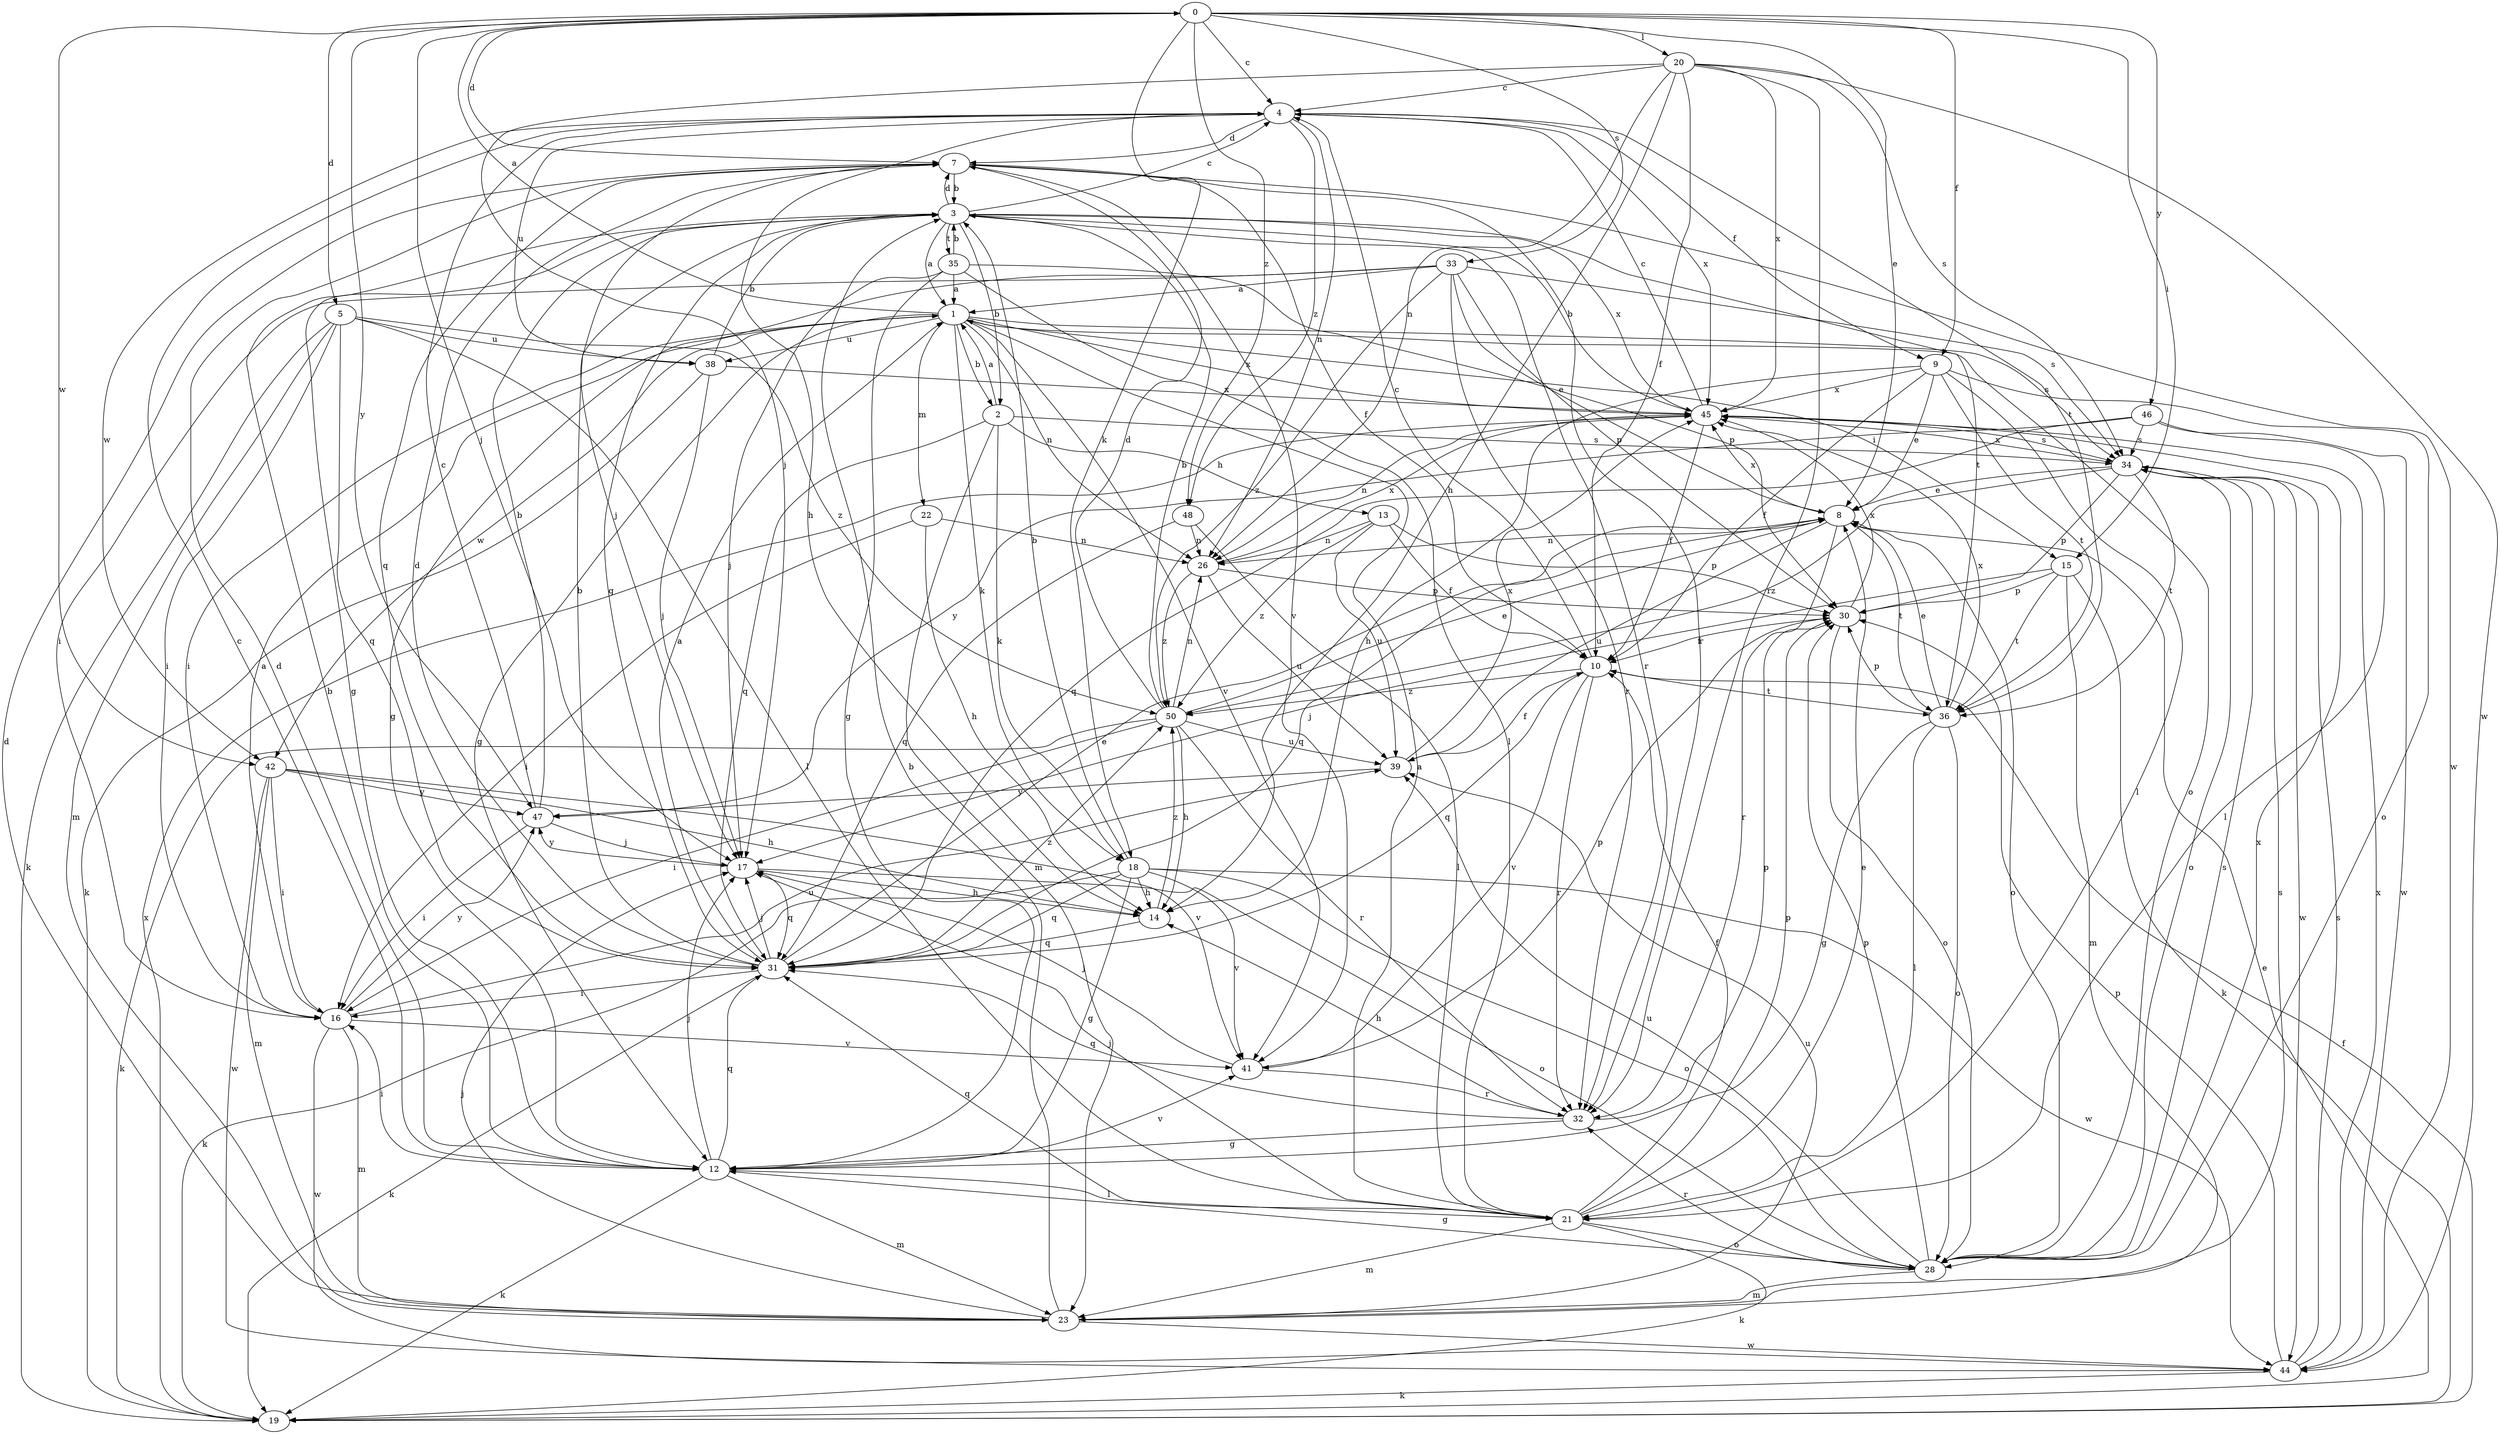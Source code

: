 strict digraph  {
0;
1;
2;
3;
4;
5;
7;
8;
9;
10;
12;
13;
14;
15;
16;
17;
18;
19;
20;
21;
22;
23;
26;
28;
30;
31;
32;
33;
34;
35;
36;
38;
39;
41;
42;
44;
45;
46;
47;
48;
50;
0 -> 4  [label=c];
0 -> 5  [label=d];
0 -> 7  [label=d];
0 -> 8  [label=e];
0 -> 9  [label=f];
0 -> 15  [label=i];
0 -> 17  [label=j];
0 -> 18  [label=k];
0 -> 20  [label=l];
0 -> 33  [label=s];
0 -> 42  [label=w];
0 -> 46  [label=y];
0 -> 47  [label=y];
0 -> 48  [label=z];
1 -> 0  [label=a];
1 -> 2  [label=b];
1 -> 12  [label=g];
1 -> 15  [label=i];
1 -> 16  [label=i];
1 -> 18  [label=k];
1 -> 22  [label=m];
1 -> 26  [label=n];
1 -> 28  [label=o];
1 -> 34  [label=s];
1 -> 38  [label=u];
1 -> 41  [label=v];
1 -> 42  [label=w];
1 -> 45  [label=x];
2 -> 1  [label=a];
2 -> 13  [label=h];
2 -> 18  [label=k];
2 -> 23  [label=m];
2 -> 31  [label=q];
2 -> 34  [label=s];
3 -> 1  [label=a];
3 -> 2  [label=b];
3 -> 4  [label=c];
3 -> 7  [label=d];
3 -> 12  [label=g];
3 -> 31  [label=q];
3 -> 32  [label=r];
3 -> 35  [label=t];
3 -> 36  [label=t];
3 -> 45  [label=x];
4 -> 7  [label=d];
4 -> 9  [label=f];
4 -> 14  [label=h];
4 -> 26  [label=n];
4 -> 36  [label=t];
4 -> 38  [label=u];
4 -> 42  [label=w];
4 -> 45  [label=x];
4 -> 48  [label=z];
5 -> 16  [label=i];
5 -> 19  [label=k];
5 -> 21  [label=l];
5 -> 23  [label=m];
5 -> 31  [label=q];
5 -> 38  [label=u];
5 -> 50  [label=z];
7 -> 3  [label=b];
7 -> 10  [label=f];
7 -> 17  [label=j];
7 -> 31  [label=q];
7 -> 32  [label=r];
7 -> 41  [label=v];
7 -> 44  [label=w];
8 -> 26  [label=n];
8 -> 28  [label=o];
8 -> 31  [label=q];
8 -> 32  [label=r];
8 -> 36  [label=t];
8 -> 39  [label=u];
8 -> 45  [label=x];
9 -> 8  [label=e];
9 -> 10  [label=f];
9 -> 14  [label=h];
9 -> 21  [label=l];
9 -> 28  [label=o];
9 -> 36  [label=t];
9 -> 45  [label=x];
10 -> 4  [label=c];
10 -> 31  [label=q];
10 -> 32  [label=r];
10 -> 36  [label=t];
10 -> 41  [label=v];
10 -> 50  [label=z];
12 -> 3  [label=b];
12 -> 4  [label=c];
12 -> 7  [label=d];
12 -> 16  [label=i];
12 -> 17  [label=j];
12 -> 19  [label=k];
12 -> 21  [label=l];
12 -> 23  [label=m];
12 -> 31  [label=q];
12 -> 41  [label=v];
13 -> 10  [label=f];
13 -> 26  [label=n];
13 -> 30  [label=p];
13 -> 39  [label=u];
13 -> 50  [label=z];
14 -> 31  [label=q];
14 -> 50  [label=z];
15 -> 17  [label=j];
15 -> 19  [label=k];
15 -> 23  [label=m];
15 -> 30  [label=p];
15 -> 36  [label=t];
16 -> 1  [label=a];
16 -> 23  [label=m];
16 -> 39  [label=u];
16 -> 41  [label=v];
16 -> 44  [label=w];
16 -> 47  [label=y];
17 -> 14  [label=h];
17 -> 28  [label=o];
17 -> 31  [label=q];
17 -> 47  [label=y];
18 -> 3  [label=b];
18 -> 12  [label=g];
18 -> 14  [label=h];
18 -> 19  [label=k];
18 -> 28  [label=o];
18 -> 31  [label=q];
18 -> 41  [label=v];
18 -> 44  [label=w];
19 -> 8  [label=e];
19 -> 10  [label=f];
19 -> 45  [label=x];
20 -> 4  [label=c];
20 -> 10  [label=f];
20 -> 14  [label=h];
20 -> 17  [label=j];
20 -> 26  [label=n];
20 -> 32  [label=r];
20 -> 34  [label=s];
20 -> 44  [label=w];
20 -> 45  [label=x];
21 -> 1  [label=a];
21 -> 8  [label=e];
21 -> 10  [label=f];
21 -> 17  [label=j];
21 -> 19  [label=k];
21 -> 23  [label=m];
21 -> 28  [label=o];
21 -> 30  [label=p];
21 -> 31  [label=q];
22 -> 14  [label=h];
22 -> 16  [label=i];
22 -> 26  [label=n];
23 -> 3  [label=b];
23 -> 7  [label=d];
23 -> 17  [label=j];
23 -> 34  [label=s];
23 -> 39  [label=u];
23 -> 44  [label=w];
26 -> 30  [label=p];
26 -> 39  [label=u];
26 -> 45  [label=x];
26 -> 50  [label=z];
28 -> 12  [label=g];
28 -> 23  [label=m];
28 -> 30  [label=p];
28 -> 32  [label=r];
28 -> 34  [label=s];
28 -> 39  [label=u];
28 -> 45  [label=x];
30 -> 10  [label=f];
30 -> 28  [label=o];
30 -> 45  [label=x];
31 -> 1  [label=a];
31 -> 3  [label=b];
31 -> 7  [label=d];
31 -> 8  [label=e];
31 -> 16  [label=i];
31 -> 17  [label=j];
31 -> 19  [label=k];
31 -> 50  [label=z];
32 -> 12  [label=g];
32 -> 14  [label=h];
32 -> 30  [label=p];
32 -> 31  [label=q];
33 -> 1  [label=a];
33 -> 8  [label=e];
33 -> 12  [label=g];
33 -> 16  [label=i];
33 -> 30  [label=p];
33 -> 32  [label=r];
33 -> 34  [label=s];
33 -> 50  [label=z];
34 -> 8  [label=e];
34 -> 28  [label=o];
34 -> 30  [label=p];
34 -> 36  [label=t];
34 -> 44  [label=w];
34 -> 45  [label=x];
34 -> 50  [label=z];
35 -> 1  [label=a];
35 -> 3  [label=b];
35 -> 12  [label=g];
35 -> 17  [label=j];
35 -> 21  [label=l];
35 -> 30  [label=p];
36 -> 8  [label=e];
36 -> 12  [label=g];
36 -> 21  [label=l];
36 -> 28  [label=o];
36 -> 30  [label=p];
36 -> 45  [label=x];
38 -> 3  [label=b];
38 -> 17  [label=j];
38 -> 19  [label=k];
38 -> 45  [label=x];
39 -> 10  [label=f];
39 -> 45  [label=x];
39 -> 47  [label=y];
41 -> 17  [label=j];
41 -> 30  [label=p];
41 -> 32  [label=r];
42 -> 14  [label=h];
42 -> 16  [label=i];
42 -> 23  [label=m];
42 -> 41  [label=v];
42 -> 44  [label=w];
42 -> 47  [label=y];
44 -> 19  [label=k];
44 -> 30  [label=p];
44 -> 34  [label=s];
44 -> 45  [label=x];
45 -> 3  [label=b];
45 -> 4  [label=c];
45 -> 10  [label=f];
45 -> 26  [label=n];
45 -> 34  [label=s];
46 -> 21  [label=l];
46 -> 31  [label=q];
46 -> 34  [label=s];
46 -> 44  [label=w];
46 -> 47  [label=y];
47 -> 3  [label=b];
47 -> 4  [label=c];
47 -> 16  [label=i];
47 -> 17  [label=j];
48 -> 21  [label=l];
48 -> 26  [label=n];
48 -> 31  [label=q];
50 -> 3  [label=b];
50 -> 7  [label=d];
50 -> 8  [label=e];
50 -> 14  [label=h];
50 -> 16  [label=i];
50 -> 19  [label=k];
50 -> 26  [label=n];
50 -> 32  [label=r];
50 -> 39  [label=u];
}
